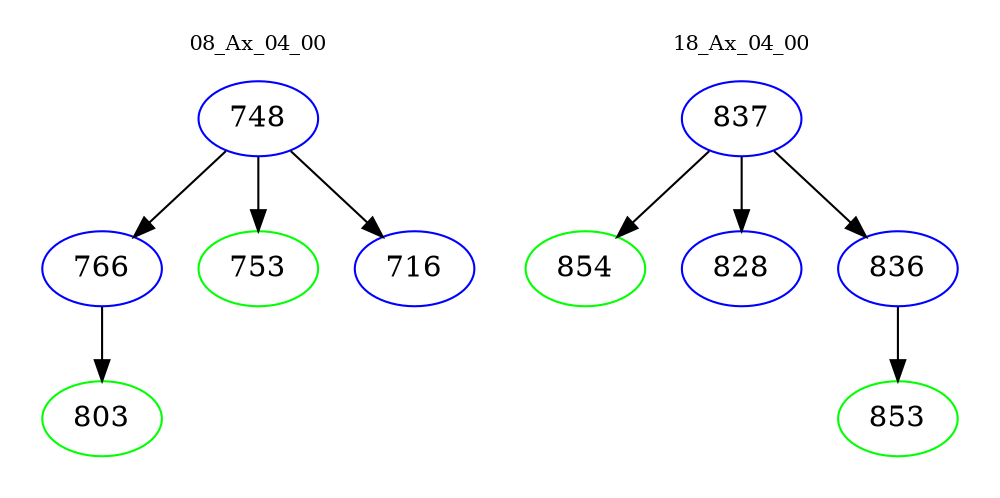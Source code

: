 digraph{
subgraph cluster_0 {
color = white
label = "08_Ax_04_00";
fontsize=10;
T0_748 [label="748", color="blue"]
T0_748 -> T0_766 [color="black"]
T0_766 [label="766", color="blue"]
T0_766 -> T0_803 [color="black"]
T0_803 [label="803", color="green"]
T0_748 -> T0_753 [color="black"]
T0_753 [label="753", color="green"]
T0_748 -> T0_716 [color="black"]
T0_716 [label="716", color="blue"]
}
subgraph cluster_1 {
color = white
label = "18_Ax_04_00";
fontsize=10;
T1_837 [label="837", color="blue"]
T1_837 -> T1_854 [color="black"]
T1_854 [label="854", color="green"]
T1_837 -> T1_828 [color="black"]
T1_828 [label="828", color="blue"]
T1_837 -> T1_836 [color="black"]
T1_836 [label="836", color="blue"]
T1_836 -> T1_853 [color="black"]
T1_853 [label="853", color="green"]
}
}
